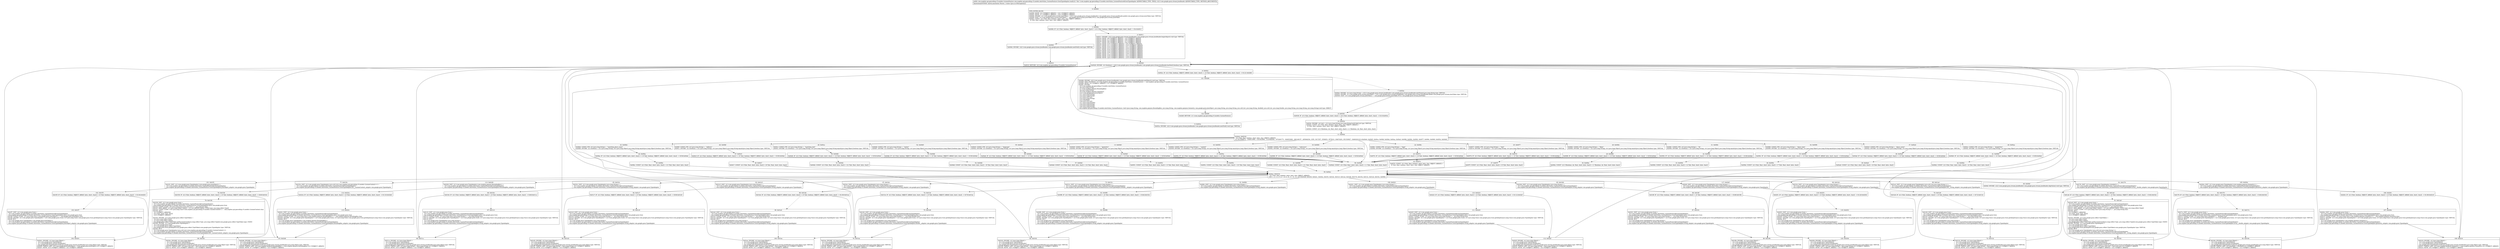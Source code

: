 digraph "CFG forcom.mapbox.api.geocoding.v5.models.AutoValue_CarmenFeature.GsonTypeAdapter.read(Lcom\/google\/gson\/stream\/JsonReader;)Lcom\/mapbox\/api\/geocoding\/v5\/models\/CarmenFeature;" {
Node_0 [shape=record,label="{0\:\ 0x0000|MTH_ENTER_BLOCK\l|0x0000: MOVE  (r0 I:?[OBJECT, ARRAY]) = (r21 I:?[OBJECT, ARRAY]) \l0x0002: MOVE  (r1 I:?[OBJECT, ARRAY]) = (r22 I:?[OBJECT, ARRAY]) \l0x0004: INVOKE  (r2 I:com.google.gson.stream.JsonToken) = (r22 I:com.google.gson.stream.JsonReader) com.google.gson.stream.JsonReader.peek():com.google.gson.stream.JsonToken type: VIRTUAL \l0x0008: SGET  (r3 I:com.google.gson.stream.JsonToken) =  com.google.gson.stream.JsonToken.NULL com.google.gson.stream.JsonToken \l0x000a: CONST  (r4 I:?[int, float, boolean, short, byte, char, OBJECT, ARRAY]) = \l  (0 ?[int, float, boolean, short, byte, char, OBJECT, ARRAY])\l \l}"];
Node_1 [shape=record,label="{1\:\ 0x000b|0x000b: IF  (r2 I:?[int, boolean, OBJECT, ARRAY, byte, short, char]) != (r3 I:?[int, boolean, OBJECT, ARRAY, byte, short, char])  \-\> B:4:0x0011 \l}"];
Node_2 [shape=record,label="{2\:\ 0x000d|0x000d: INVOKE  (r22 I:com.google.gson.stream.JsonReader) com.google.gson.stream.JsonReader.nextNull():void type: VIRTUAL \l}"];
Node_3 [shape=record,label="{3\:\ 0x0010|0x0010: RETURN  (r4 I:com.mapbox.api.geocoding.v5.models.CarmenFeature) \l}"];
Node_4 [shape=record,label="{4\:\ 0x0011|0x0011: INVOKE  (r22 I:com.google.gson.stream.JsonReader) com.google.gson.stream.JsonReader.beginObject():void type: VIRTUAL \l0x0014: MOVE  (r6 I:?[OBJECT, ARRAY]) = (r4 I:?[OBJECT, ARRAY]) \l0x0015: MOVE  (r7 I:?[OBJECT, ARRAY]) = (r6 I:?[OBJECT, ARRAY]) \l0x0016: MOVE  (r8 I:?[OBJECT, ARRAY]) = (r7 I:?[OBJECT, ARRAY]) \l0x0017: MOVE  (r9 I:?[OBJECT, ARRAY]) = (r8 I:?[OBJECT, ARRAY]) \l0x0018: MOVE  (r10 I:?[OBJECT, ARRAY]) = (r9 I:?[OBJECT, ARRAY]) \l0x0019: MOVE  (r11 I:?[OBJECT, ARRAY]) = (r10 I:?[OBJECT, ARRAY]) \l0x001a: MOVE  (r12 I:?[OBJECT, ARRAY]) = (r11 I:?[OBJECT, ARRAY]) \l0x001b: MOVE  (r13 I:?[OBJECT, ARRAY]) = (r12 I:?[OBJECT, ARRAY]) \l0x001c: MOVE  (r14 I:?[OBJECT, ARRAY]) = (r13 I:?[OBJECT, ARRAY]) \l0x001d: MOVE  (r15 I:?[OBJECT, ARRAY]) = (r14 I:?[OBJECT, ARRAY]) \l0x001e: MOVE  (r16 I:?[OBJECT, ARRAY]) = (r15 I:?[OBJECT, ARRAY]) \l0x0020: MOVE  (r17 I:?[OBJECT, ARRAY]) = (r16 I:?[OBJECT, ARRAY]) \l0x0022: MOVE  (r18 I:?[OBJECT, ARRAY]) = (r17 I:?[OBJECT, ARRAY]) \l0x0024: MOVE  (r19 I:?[OBJECT, ARRAY]) = (r18 I:?[OBJECT, ARRAY]) \l0x0026: MOVE  (r20 I:?[OBJECT, ARRAY]) = (r19 I:?[OBJECT, ARRAY]) \l}"];
Node_5 [shape=record,label="{5\:\ 0x0028|0x0028: INVOKE  (r2 I:boolean) = (r22 I:com.google.gson.stream.JsonReader) com.google.gson.stream.JsonReader.hasNext():boolean type: VIRTUAL \l}"];
Node_6 [shape=record,label="{6\:\ 0x002c|0x002c: IF  (r2 I:?[int, boolean, OBJECT, ARRAY, byte, short, char]) == (0 ?[int, boolean, OBJECT, ARRAY, byte, short, char])  \-\> B:121:0x0266 \l}"];
Node_7 [shape=record,label="{7\:\ 0x002e|0x002e: INVOKE  (r2 I:java.lang.String) = (r22 I:com.google.gson.stream.JsonReader) com.google.gson.stream.JsonReader.nextName():java.lang.String type: VIRTUAL \l0x0032: INVOKE  (r3 I:com.google.gson.stream.JsonToken) = (r22 I:com.google.gson.stream.JsonReader) com.google.gson.stream.JsonReader.peek():com.google.gson.stream.JsonToken type: VIRTUAL \l0x0036: SGET  (r4 I:com.google.gson.stream.JsonToken) =  com.google.gson.stream.JsonToken.NULL com.google.gson.stream.JsonToken \l}"];
Node_8 [shape=record,label="{8\:\ 0x0038|0x0038: IF  (r3 I:?[int, boolean, OBJECT, ARRAY, byte, short, char]) != (r4 I:?[int, boolean, OBJECT, ARRAY, byte, short, char])  \-\> B:10:0x003e \l}"];
Node_9 [shape=record,label="{9\:\ 0x003a|0x003a: INVOKE  (r22 I:com.google.gson.stream.JsonReader) com.google.gson.stream.JsonReader.nextNull():void type: VIRTUAL \l}"];
Node_10 [shape=record,label="{10\:\ 0x003e|0x003e: INVOKE  (r4 I:int) = (r2 I:java.lang.String) java.lang.String.hashCode():int type: VIRTUAL \l0x0042: CONST  (r5 I:?[int, float, boolean, short, byte, char, OBJECT, ARRAY]) = \l  (0 ?[int, float, boolean, short, byte, char, OBJECT, ARRAY])\l \l0x0043: CONST  (r3 I:?[boolean, int, float, short, byte, char]) = (1 ?[boolean, int, float, short, byte, char]) \l}"];
Node_11 [shape=record,label="{11\:\ 0x0044|0x0044: SWITCH  \l  (r4 I:?[int, float, boolean, short, byte, char, OBJECT, ARRAY])\l k:[\-1613589672, \-1364013995, \-1351923665, \-1147692044, \-1072291771, \-926053069, \-266148157, \-265946254, 3355, 3017257, 3556653, 3575610, 108474201, 951530927, 1846020210] t:[0x00e0, 0x00d5, 0x00ca, 0x00bf, 0x00b4, 0x00aa, 0x00a0, 0x0096, 0x008c, 0x0082, 0x0077, 0x006c, 0x0060, 0x0054, 0x0049] \l}"];
Node_13 [shape=record,label="{13\:\ 0x0049|0x0049: CONST_STR  (r4 I:java.lang.String) =  \"geometry\" \l0x004b: INVOKE  (r2 I:boolean) = (r2 I:java.lang.String), (r4 I:java.lang.Object) java.lang.String.equals(java.lang.Object):boolean type: VIRTUAL \l}"];
Node_14 [shape=record,label="{14\:\ 0x004f|0x004f: IF  (r2 I:?[int, boolean, OBJECT, ARRAY, byte, short, char]) == (0 ?[int, boolean, OBJECT, ARRAY, byte, short, char])  \-\> B:58:0x00eb \l}"];
Node_15 [shape=record,label="{15\:\ 0x0051|0x0051: CONST  (r2 I:?[int, float, short, byte, char]) = (3 ?[int, float, short, byte, char]) \l}"];
Node_16 [shape=record,label="{16\:\ 0x0054|0x0054: CONST_STR  (r4 I:java.lang.String) =  \"context\" \l0x0056: INVOKE  (r2 I:boolean) = (r2 I:java.lang.String), (r4 I:java.lang.Object) java.lang.String.equals(java.lang.Object):boolean type: VIRTUAL \l}"];
Node_17 [shape=record,label="{17\:\ 0x005a|0x005a: IF  (r2 I:?[int, boolean, OBJECT, ARRAY, byte, short, char]) == (0 ?[int, boolean, OBJECT, ARRAY, byte, short, char])  \-\> B:58:0x00eb \l}"];
Node_18 [shape=record,label="{18\:\ 0x005c|0x005c: CONST  (r2 I:?[int, float, short, byte, char]) = (10 ?[int, float, short, byte, char]) \l}"];
Node_19 [shape=record,label="{19\:\ 0x0060|0x0060: CONST_STR  (r4 I:java.lang.String) =  \"relevance\" \l0x0062: INVOKE  (r2 I:boolean) = (r2 I:java.lang.String), (r4 I:java.lang.Object) java.lang.String.equals(java.lang.Object):boolean type: VIRTUAL \l}"];
Node_20 [shape=record,label="{20\:\ 0x0066|0x0066: IF  (r2 I:?[int, boolean, OBJECT, ARRAY, byte, short, char]) == (0 ?[int, boolean, OBJECT, ARRAY, byte, short, char])  \-\> B:58:0x00eb \l}"];
Node_21 [shape=record,label="{21\:\ 0x0068|0x0068: CONST  (r2 I:?[int, float, short, byte, char]) = (11 ?[int, float, short, byte, char]) \l}"];
Node_22 [shape=record,label="{22\:\ 0x006c|0x006c: CONST_STR  (r4 I:java.lang.String) =  \"type\" \l0x006e: INVOKE  (r2 I:boolean) = (r2 I:java.lang.String), (r4 I:java.lang.Object) java.lang.String.equals(java.lang.Object):boolean type: VIRTUAL \l}"];
Node_23 [shape=record,label="{23\:\ 0x0072|0x0072: IF  (r2 I:?[int, boolean, OBJECT, ARRAY, byte, short, char]) == (0 ?[int, boolean, OBJECT, ARRAY, byte, short, char])  \-\> B:58:0x00eb \l}"];
Node_24 [shape=record,label="{24\:\ 0x0074|0x0074: CONST  (r2 I:?[int, float, boolean, short, byte, char, OBJECT, ARRAY]) = \l  (0 ?[int, float, boolean, short, byte, char, OBJECT, ARRAY])\l \l}"];
Node_25 [shape=record,label="{25\:\ 0x0077|0x0077: CONST_STR  (r4 I:java.lang.String) =  \"text\" \l0x0079: INVOKE  (r2 I:boolean) = (r2 I:java.lang.String), (r4 I:java.lang.Object) java.lang.String.equals(java.lang.Object):boolean type: VIRTUAL \l}"];
Node_26 [shape=record,label="{26\:\ 0x007d|0x007d: IF  (r2 I:?[int, boolean, OBJECT, ARRAY, byte, short, char]) == (0 ?[int, boolean, OBJECT, ARRAY, byte, short, char])  \-\> B:58:0x00eb \l}"];
Node_27 [shape=record,label="{27\:\ 0x007f|0x007f: CONST  (r2 I:?[int, float, short, byte, char]) = (5 ?[int, float, short, byte, char]) \l}"];
Node_28 [shape=record,label="{28\:\ 0x0082|0x0082: CONST_STR  (r4 I:java.lang.String) =  \"bbox\" \l0x0084: INVOKE  (r2 I:boolean) = (r2 I:java.lang.String), (r4 I:java.lang.Object) java.lang.String.equals(java.lang.Object):boolean type: VIRTUAL \l}"];
Node_29 [shape=record,label="{29\:\ 0x0088|0x0088: IF  (r2 I:?[int, boolean, OBJECT, ARRAY, byte, short, char]) == (0 ?[int, boolean, OBJECT, ARRAY, byte, short, char])  \-\> B:58:0x00eb \l}"];
Node_30 [shape=record,label="{30\:\ 0x008a|0x008a: CONST  (r2 I:?[boolean, int, float, short, byte, char]) = (1 ?[boolean, int, float, short, byte, char]) \l}"];
Node_31 [shape=record,label="{31\:\ 0x008c|0x008c: CONST_STR  (r4 I:java.lang.String) =  \"id\" \l0x008e: INVOKE  (r2 I:boolean) = (r2 I:java.lang.String), (r4 I:java.lang.Object) java.lang.String.equals(java.lang.Object):boolean type: VIRTUAL \l}"];
Node_32 [shape=record,label="{32\:\ 0x0092|0x0092: IF  (r2 I:?[int, boolean, OBJECT, ARRAY, byte, short, char]) == (0 ?[int, boolean, OBJECT, ARRAY, byte, short, char])  \-\> B:58:0x00eb \l}"];
Node_33 [shape=record,label="{33\:\ 0x0094|0x0094: CONST  (r2 I:?[int, float, short, byte, char]) = (2 ?[int, float, short, byte, char]) \l}"];
Node_34 [shape=record,label="{34\:\ 0x0096|0x0096: CONST_STR  (r4 I:java.lang.String) =  \"place_type\" \l0x0098: INVOKE  (r2 I:boolean) = (r2 I:java.lang.String), (r4 I:java.lang.Object) java.lang.String.equals(java.lang.Object):boolean type: VIRTUAL \l}"];
Node_35 [shape=record,label="{35\:\ 0x009c|0x009c: IF  (r2 I:?[int, boolean, OBJECT, ARRAY, byte, short, char]) == (0 ?[int, boolean, OBJECT, ARRAY, byte, short, char])  \-\> B:58:0x00eb \l}"];
Node_36 [shape=record,label="{36\:\ 0x009e|0x009e: CONST  (r2 I:?[int, float, short, byte, char]) = (7 ?[int, float, short, byte, char]) \l}"];
Node_37 [shape=record,label="{37\:\ 0x00a0|0x00a0: CONST_STR  (r4 I:java.lang.String) =  \"place_name\" \l0x00a2: INVOKE  (r2 I:boolean) = (r2 I:java.lang.String), (r4 I:java.lang.Object) java.lang.String.equals(java.lang.Object):boolean type: VIRTUAL \l}"];
Node_38 [shape=record,label="{38\:\ 0x00a6|0x00a6: IF  (r2 I:?[int, boolean, OBJECT, ARRAY, byte, short, char]) == (0 ?[int, boolean, OBJECT, ARRAY, byte, short, char])  \-\> B:58:0x00eb \l}"];
Node_39 [shape=record,label="{39\:\ 0x00a8|0x00a8: CONST  (r2 I:?[int, float, short, byte, char]) = (6 ?[int, float, short, byte, char]) \l}"];
Node_40 [shape=record,label="{40\:\ 0x00aa|0x00aa: CONST_STR  (r4 I:java.lang.String) =  \"properties\" \l0x00ac: INVOKE  (r2 I:boolean) = (r2 I:java.lang.String), (r4 I:java.lang.Object) java.lang.String.equals(java.lang.Object):boolean type: VIRTUAL \l}"];
Node_41 [shape=record,label="{41\:\ 0x00b0|0x00b0: IF  (r2 I:?[int, boolean, OBJECT, ARRAY, byte, short, char]) == (0 ?[int, boolean, OBJECT, ARRAY, byte, short, char])  \-\> B:58:0x00eb \l}"];
Node_42 [shape=record,label="{42\:\ 0x00b2|0x00b2: CONST  (r2 I:?[int, float, short, byte, char]) = (4 ?[int, float, short, byte, char]) \l}"];
Node_43 [shape=record,label="{43\:\ 0x00b4|0x00b4: CONST_STR  (r4 I:java.lang.String) =  \"matching_place_name\" \l0x00b6: INVOKE  (r2 I:boolean) = (r2 I:java.lang.String), (r4 I:java.lang.Object) java.lang.String.equals(java.lang.Object):boolean type: VIRTUAL \l}"];
Node_44 [shape=record,label="{44\:\ 0x00ba|0x00ba: IF  (r2 I:?[int, boolean, OBJECT, ARRAY, byte, short, char]) == (0 ?[int, boolean, OBJECT, ARRAY, byte, short, char])  \-\> B:58:0x00eb \l}"];
Node_45 [shape=record,label="{45\:\ 0x00bc|0x00bc: CONST  (r2 I:?[int, float, short, byte, char]) = (13 ?[int, float, short, byte, char]) \l}"];
Node_46 [shape=record,label="{46\:\ 0x00bf|0x00bf: CONST_STR  (r4 I:java.lang.String) =  \"address\" \l0x00c1: INVOKE  (r2 I:boolean) = (r2 I:java.lang.String), (r4 I:java.lang.Object) java.lang.String.equals(java.lang.Object):boolean type: VIRTUAL \l}"];
Node_47 [shape=record,label="{47\:\ 0x00c5|0x00c5: IF  (r2 I:?[int, boolean, OBJECT, ARRAY, byte, short, char]) == (0 ?[int, boolean, OBJECT, ARRAY, byte, short, char])  \-\> B:58:0x00eb \l}"];
Node_48 [shape=record,label="{48\:\ 0x00c7|0x00c7: CONST  (r2 I:?[int, float, short, byte, char]) = (8 ?[int, float, short, byte, char]) \l}"];
Node_49 [shape=record,label="{49\:\ 0x00ca|0x00ca: CONST_STR  (r4 I:java.lang.String) =  \"matching_text\" \l0x00cc: INVOKE  (r2 I:boolean) = (r2 I:java.lang.String), (r4 I:java.lang.Object) java.lang.String.equals(java.lang.Object):boolean type: VIRTUAL \l}"];
Node_50 [shape=record,label="{50\:\ 0x00d0|0x00d0: IF  (r2 I:?[int, boolean, OBJECT, ARRAY, byte, short, char]) == (0 ?[int, boolean, OBJECT, ARRAY, byte, short, char])  \-\> B:58:0x00eb \l}"];
Node_51 [shape=record,label="{51\:\ 0x00d2|0x00d2: CONST  (r2 I:?[int, float, short, byte, char]) = (12 ?[int, float, short, byte, char]) \l}"];
Node_52 [shape=record,label="{52\:\ 0x00d5|0x00d5: CONST_STR  (r4 I:java.lang.String) =  \"center\" \l0x00d7: INVOKE  (r2 I:boolean) = (r2 I:java.lang.String), (r4 I:java.lang.Object) java.lang.String.equals(java.lang.Object):boolean type: VIRTUAL \l}"];
Node_53 [shape=record,label="{53\:\ 0x00db|0x00db: IF  (r2 I:?[int, boolean, OBJECT, ARRAY, byte, short, char]) == (0 ?[int, boolean, OBJECT, ARRAY, byte, short, char])  \-\> B:58:0x00eb \l}"];
Node_54 [shape=record,label="{54\:\ 0x00dd|0x00dd: CONST  (r2 I:?[int, float, short, byte, char]) = (9 ?[int, float, short, byte, char]) \l}"];
Node_55 [shape=record,label="{55\:\ 0x00e0|0x00e0: CONST_STR  (r4 I:java.lang.String) =  \"language\" \l0x00e2: INVOKE  (r2 I:boolean) = (r2 I:java.lang.String), (r4 I:java.lang.Object) java.lang.String.equals(java.lang.Object):boolean type: VIRTUAL \l}"];
Node_56 [shape=record,label="{56\:\ 0x00e6|0x00e6: IF  (r2 I:?[int, boolean, OBJECT, ARRAY, byte, short, char]) == (0 ?[int, boolean, OBJECT, ARRAY, byte, short, char])  \-\> B:58:0x00eb \l}"];
Node_57 [shape=record,label="{57\:\ 0x00e8|0x00e8: CONST  (r2 I:?[int, float, short, byte, char]) = (14 ?[int, float, short, byte, char]) \l}"];
Node_58 [shape=record,label="{58\:\ 0x00eb|0x00eb: CONST  (r2 I:?[int, float, short, byte, char]) = (\-1 ?[int, float, short, byte, char]) \l}"];
Node_59 [shape=record,label="{59\:\ 0x00ec|0x00ec: SWITCH  \l  (r2 I:?[int, float, boolean, short, byte, char, OBJECT, ARRAY])\l k:[0, 1, 2, 3, 4, 5, 6, 7, 8, 9, 10, 11, 12, 13, 14] t:[0x024f, 0x0238, 0x0221, 0x020a, 0x01f3, 0x01dc, 0x01c5, 0x01a4, 0x018d, 0x0176, 0x0154, 0x013c, 0x0124, 0x010c, 0x00f4] \l}"];
Node_60 [shape=record,label="{60\:\ 0x00ef|0x00ef: INVOKE  (r22 I:com.google.gson.stream.JsonReader) com.google.gson.stream.JsonReader.skipValue():void type: VIRTUAL \l}"];
Node_61 [shape=record,label="{61\:\ 0x00f4|0x00f4: IGET  (r2 I:com.google.gson.TypeAdapter\<java.lang.String\>) = \l  (r0 I:com.mapbox.api.geocoding.v5.models.AutoValue_CarmenFeature$GsonTypeAdapter)\l com.mapbox.api.geocoding.v5.models.AutoValue_CarmenFeature.GsonTypeAdapter.string_adapter com.google.gson.TypeAdapter \l}"];
Node_62 [shape=record,label="{62\:\ 0x00f6|0x00f6: IF  (r2 I:?[int, boolean, OBJECT, ARRAY, byte, short, char]) != (0 ?[int, boolean, OBJECT, ARRAY, byte, short, char])  \-\> B:64:0x0102 \l}"];
Node_63 [shape=record,label="{63\:\ 0x00f8|0x00f8: IGET  (r2 I:com.google.gson.Gson) = \l  (r0 I:com.mapbox.api.geocoding.v5.models.AutoValue_CarmenFeature$GsonTypeAdapter)\l com.mapbox.api.geocoding.v5.models.AutoValue_CarmenFeature.GsonTypeAdapter.gson com.google.gson.Gson \l0x00fa: CONST_CLASS  (r3 I:java.lang.Class\<java.lang.String\>) =  java.lang.String.class \l0x00fc: INVOKE  (r2 I:com.google.gson.TypeAdapter) = (r2 I:com.google.gson.Gson), (r3 I:java.lang.Class) com.google.gson.Gson.getAdapter(java.lang.Class):com.google.gson.TypeAdapter type: VIRTUAL \l0x0100: IPUT  \l  (r2 I:com.google.gson.TypeAdapter\<java.lang.String\>)\l  (r0 I:com.mapbox.api.geocoding.v5.models.AutoValue_CarmenFeature$GsonTypeAdapter)\l com.mapbox.api.geocoding.v5.models.AutoValue_CarmenFeature.GsonTypeAdapter.string_adapter com.google.gson.TypeAdapter \l}"];
Node_64 [shape=record,label="{64\:\ 0x0102|0x0102: INVOKE  (r2 I:java.lang.Object) = \l  (r2 I:com.google.gson.TypeAdapter)\l  (r1 I:com.google.gson.stream.JsonReader)\l com.google.gson.TypeAdapter.read(com.google.gson.stream.JsonReader):java.lang.Object type: VIRTUAL \l0x0106: CHECK_CAST  (r2 I:java.lang.String) = (java.lang.String) (r2 I:?[OBJECT, ARRAY]) \l0x0108: MOVE  (r20 I:?[OBJECT, ARRAY]) = (r2 I:?[OBJECT, ARRAY]) \l}"];
Node_65 [shape=record,label="{65\:\ 0x010c|0x010c: IGET  (r2 I:com.google.gson.TypeAdapter\<java.lang.String\>) = \l  (r0 I:com.mapbox.api.geocoding.v5.models.AutoValue_CarmenFeature$GsonTypeAdapter)\l com.mapbox.api.geocoding.v5.models.AutoValue_CarmenFeature.GsonTypeAdapter.string_adapter com.google.gson.TypeAdapter \l}"];
Node_66 [shape=record,label="{66\:\ 0x010e|0x010e: IF  (r2 I:?[int, boolean, OBJECT, ARRAY, byte, short, char]) != (0 ?[int, boolean, OBJECT, ARRAY, byte, short, char])  \-\> B:68:0x011a \l}"];
Node_67 [shape=record,label="{67\:\ 0x0110|0x0110: IGET  (r2 I:com.google.gson.Gson) = \l  (r0 I:com.mapbox.api.geocoding.v5.models.AutoValue_CarmenFeature$GsonTypeAdapter)\l com.mapbox.api.geocoding.v5.models.AutoValue_CarmenFeature.GsonTypeAdapter.gson com.google.gson.Gson \l0x0112: CONST_CLASS  (r3 I:java.lang.Class\<java.lang.String\>) =  java.lang.String.class \l0x0114: INVOKE  (r2 I:com.google.gson.TypeAdapter) = (r2 I:com.google.gson.Gson), (r3 I:java.lang.Class) com.google.gson.Gson.getAdapter(java.lang.Class):com.google.gson.TypeAdapter type: VIRTUAL \l0x0118: IPUT  \l  (r2 I:com.google.gson.TypeAdapter\<java.lang.String\>)\l  (r0 I:com.mapbox.api.geocoding.v5.models.AutoValue_CarmenFeature$GsonTypeAdapter)\l com.mapbox.api.geocoding.v5.models.AutoValue_CarmenFeature.GsonTypeAdapter.string_adapter com.google.gson.TypeAdapter \l}"];
Node_68 [shape=record,label="{68\:\ 0x011a|0x011a: INVOKE  (r2 I:java.lang.Object) = \l  (r2 I:com.google.gson.TypeAdapter)\l  (r1 I:com.google.gson.stream.JsonReader)\l com.google.gson.TypeAdapter.read(com.google.gson.stream.JsonReader):java.lang.Object type: VIRTUAL \l0x011e: CHECK_CAST  (r2 I:java.lang.String) = (java.lang.String) (r2 I:?[OBJECT, ARRAY]) \l0x0120: MOVE  (r19 I:?[OBJECT, ARRAY]) = (r2 I:?[OBJECT, ARRAY]) \l}"];
Node_69 [shape=record,label="{69\:\ 0x0124|0x0124: IGET  (r2 I:com.google.gson.TypeAdapter\<java.lang.String\>) = \l  (r0 I:com.mapbox.api.geocoding.v5.models.AutoValue_CarmenFeature$GsonTypeAdapter)\l com.mapbox.api.geocoding.v5.models.AutoValue_CarmenFeature.GsonTypeAdapter.string_adapter com.google.gson.TypeAdapter \l}"];
Node_70 [shape=record,label="{70\:\ 0x0126|0x0126: IF  (r2 I:?[int, boolean, OBJECT, ARRAY, byte, short, char]) != (0 ?[int, boolean, OBJECT, ARRAY, byte, short, char])  \-\> B:72:0x0132 \l}"];
Node_71 [shape=record,label="{71\:\ 0x0128|0x0128: IGET  (r2 I:com.google.gson.Gson) = \l  (r0 I:com.mapbox.api.geocoding.v5.models.AutoValue_CarmenFeature$GsonTypeAdapter)\l com.mapbox.api.geocoding.v5.models.AutoValue_CarmenFeature.GsonTypeAdapter.gson com.google.gson.Gson \l0x012a: CONST_CLASS  (r3 I:java.lang.Class\<java.lang.String\>) =  java.lang.String.class \l0x012c: INVOKE  (r2 I:com.google.gson.TypeAdapter) = (r2 I:com.google.gson.Gson), (r3 I:java.lang.Class) com.google.gson.Gson.getAdapter(java.lang.Class):com.google.gson.TypeAdapter type: VIRTUAL \l0x0130: IPUT  \l  (r2 I:com.google.gson.TypeAdapter\<java.lang.String\>)\l  (r0 I:com.mapbox.api.geocoding.v5.models.AutoValue_CarmenFeature$GsonTypeAdapter)\l com.mapbox.api.geocoding.v5.models.AutoValue_CarmenFeature.GsonTypeAdapter.string_adapter com.google.gson.TypeAdapter \l}"];
Node_72 [shape=record,label="{72\:\ 0x0132|0x0132: INVOKE  (r2 I:java.lang.Object) = \l  (r2 I:com.google.gson.TypeAdapter)\l  (r1 I:com.google.gson.stream.JsonReader)\l com.google.gson.TypeAdapter.read(com.google.gson.stream.JsonReader):java.lang.Object type: VIRTUAL \l0x0136: CHECK_CAST  (r2 I:java.lang.String) = (java.lang.String) (r2 I:?[OBJECT, ARRAY]) \l0x0138: MOVE  (r18 I:?[OBJECT, ARRAY]) = (r2 I:?[OBJECT, ARRAY]) \l}"];
Node_73 [shape=record,label="{73\:\ 0x013c|0x013c: IGET  (r2 I:com.google.gson.TypeAdapter\<java.lang.Double\>) = \l  (r0 I:com.mapbox.api.geocoding.v5.models.AutoValue_CarmenFeature$GsonTypeAdapter)\l com.mapbox.api.geocoding.v5.models.AutoValue_CarmenFeature.GsonTypeAdapter.double__adapter com.google.gson.TypeAdapter \l}"];
Node_74 [shape=record,label="{74\:\ 0x013e|0x013e: IF  (r2 I:?[int, boolean, OBJECT, ARRAY, byte, short, char]) != (0 ?[int, boolean, OBJECT, ARRAY, byte, short, char])  \-\> B:76:0x014a \l}"];
Node_75 [shape=record,label="{75\:\ 0x0140|0x0140: IGET  (r2 I:com.google.gson.Gson) = \l  (r0 I:com.mapbox.api.geocoding.v5.models.AutoValue_CarmenFeature$GsonTypeAdapter)\l com.mapbox.api.geocoding.v5.models.AutoValue_CarmenFeature.GsonTypeAdapter.gson com.google.gson.Gson \l0x0142: CONST_CLASS  (r3 I:java.lang.Class\<java.lang.Double\>) =  java.lang.Double.class \l0x0144: INVOKE  (r2 I:com.google.gson.TypeAdapter) = (r2 I:com.google.gson.Gson), (r3 I:java.lang.Class) com.google.gson.Gson.getAdapter(java.lang.Class):com.google.gson.TypeAdapter type: VIRTUAL \l0x0148: IPUT  \l  (r2 I:com.google.gson.TypeAdapter\<java.lang.Double\>)\l  (r0 I:com.mapbox.api.geocoding.v5.models.AutoValue_CarmenFeature$GsonTypeAdapter)\l com.mapbox.api.geocoding.v5.models.AutoValue_CarmenFeature.GsonTypeAdapter.double__adapter com.google.gson.TypeAdapter \l}"];
Node_76 [shape=record,label="{76\:\ 0x014a|0x014a: INVOKE  (r2 I:java.lang.Object) = \l  (r2 I:com.google.gson.TypeAdapter)\l  (r1 I:com.google.gson.stream.JsonReader)\l com.google.gson.TypeAdapter.read(com.google.gson.stream.JsonReader):java.lang.Object type: VIRTUAL \l0x014e: CHECK_CAST  (r2 I:java.lang.Double) = (java.lang.Double) (r2 I:?[OBJECT, ARRAY]) \l0x0150: MOVE  (r17 I:?[OBJECT, ARRAY]) = (r2 I:?[OBJECT, ARRAY]) \l}"];
Node_77 [shape=record,label="{77\:\ 0x0154|0x0154: IGET  (r2 I:com.google.gson.TypeAdapter\<java.util.List\<com.mapbox.api.geocoding.v5.models.CarmenContext\>\>) = \l  (r0 I:com.mapbox.api.geocoding.v5.models.AutoValue_CarmenFeature$GsonTypeAdapter)\l com.mapbox.api.geocoding.v5.models.AutoValue_CarmenFeature.GsonTypeAdapter.list__carmenContext_adapter com.google.gson.TypeAdapter \l}"];
Node_78 [shape=record,label="{78\:\ 0x0156|0x0156: IF  (r2 I:?[int, boolean, OBJECT, ARRAY, byte, short, char]) != (0 ?[int, boolean, OBJECT, ARRAY, byte, short, char])  \-\> B:80:0x016c \l}"];
Node_79 [shape=record,label="{79\:\ 0x0158|0x0158: IGET  (r2 I:com.google.gson.Gson) = \l  (r0 I:com.mapbox.api.geocoding.v5.models.AutoValue_CarmenFeature$GsonTypeAdapter)\l com.mapbox.api.geocoding.v5.models.AutoValue_CarmenFeature.GsonTypeAdapter.gson com.google.gson.Gson \l0x015a: CONST_CLASS  (r4 I:java.lang.Class\<java.util.List\>) =  java.util.List.class \l0x015c: NEW_ARRAY  (r3 I:java.lang.reflect.Type[]) = (r3 I:int A[IMMUTABLE_TYPE]) type: java.lang.reflect.Type[] \l0x015e: CONST_CLASS  (r16 I:java.lang.Class\<com.mapbox.api.geocoding.v5.models.CarmenContext\>) =  com.mapbox.api.geocoding.v5.models.CarmenContext.class \l0x0160: APUT  \l  (r3 I:?[OBJECT, ARRAY][])\l  (r5 I:?[int, short, byte, char])\l  (r16 I:?[OBJECT, ARRAY])\l \l0x0162: INVOKE  (r3 I:com.google.gson.reflect.TypeToken) = \l  (r4 I:java.lang.reflect.Type)\l  (r3 I:java.lang.reflect.Type[])\l com.google.gson.reflect.TypeToken.getParameterized(java.lang.reflect.Type, java.lang.reflect.Type[]):com.google.gson.reflect.TypeToken type: STATIC \l0x0166: INVOKE  (r2 I:com.google.gson.TypeAdapter) = \l  (r2 I:com.google.gson.Gson)\l  (r3 I:com.google.gson.reflect.TypeToken)\l com.google.gson.Gson.getAdapter(com.google.gson.reflect.TypeToken):com.google.gson.TypeAdapter type: VIRTUAL \l0x016a: IPUT  \l  (r2 I:com.google.gson.TypeAdapter\<java.util.List\<com.mapbox.api.geocoding.v5.models.CarmenContext\>\>)\l  (r0 I:com.mapbox.api.geocoding.v5.models.AutoValue_CarmenFeature$GsonTypeAdapter)\l com.mapbox.api.geocoding.v5.models.AutoValue_CarmenFeature.GsonTypeAdapter.list__carmenContext_adapter com.google.gson.TypeAdapter \l}"];
Node_80 [shape=record,label="{80\:\ 0x016c|0x016c: INVOKE  (r2 I:java.lang.Object) = \l  (r2 I:com.google.gson.TypeAdapter)\l  (r1 I:com.google.gson.stream.JsonReader)\l com.google.gson.TypeAdapter.read(com.google.gson.stream.JsonReader):java.lang.Object type: VIRTUAL \l0x0170: CHECK_CAST  (r2 I:java.util.List) = (java.util.List) (r2 I:?[OBJECT, ARRAY]) \l0x0172: MOVE  (r16 I:?[OBJECT, ARRAY]) = (r2 I:?[OBJECT, ARRAY]) \l}"];
Node_81 [shape=record,label="{81\:\ 0x0176|0x0176: IGET  (r2 I:com.google.gson.TypeAdapter\<double[]\>) = \l  (r0 I:com.mapbox.api.geocoding.v5.models.AutoValue_CarmenFeature$GsonTypeAdapter)\l com.mapbox.api.geocoding.v5.models.AutoValue_CarmenFeature.GsonTypeAdapter.array__double_adapter com.google.gson.TypeAdapter \l}"];
Node_82 [shape=record,label="{82\:\ 0x0178|0x0178: IF  (r2 I:?[int, boolean, OBJECT, ARRAY, byte, short, char]) != (0 ?[int, boolean, OBJECT, ARRAY, byte, short, char])  \-\> B:84:0x0184 \l}"];
Node_83 [shape=record,label="{83\:\ 0x017a|0x017a: IGET  (r2 I:com.google.gson.Gson) = \l  (r0 I:com.mapbox.api.geocoding.v5.models.AutoValue_CarmenFeature$GsonTypeAdapter)\l com.mapbox.api.geocoding.v5.models.AutoValue_CarmenFeature.GsonTypeAdapter.gson com.google.gson.Gson \l0x017c: CONST_CLASS  (r3 I:java.lang.Class\<double[]\>) =  double[].class \l0x017e: INVOKE  (r2 I:com.google.gson.TypeAdapter) = (r2 I:com.google.gson.Gson), (r3 I:java.lang.Class) com.google.gson.Gson.getAdapter(java.lang.Class):com.google.gson.TypeAdapter type: VIRTUAL \l0x0182: IPUT  \l  (r2 I:com.google.gson.TypeAdapter\<double[]\>)\l  (r0 I:com.mapbox.api.geocoding.v5.models.AutoValue_CarmenFeature$GsonTypeAdapter)\l com.mapbox.api.geocoding.v5.models.AutoValue_CarmenFeature.GsonTypeAdapter.array__double_adapter com.google.gson.TypeAdapter \l}"];
Node_84 [shape=record,label="{84\:\ 0x0184|0x0184: INVOKE  (r2 I:java.lang.Object) = \l  (r2 I:com.google.gson.TypeAdapter)\l  (r1 I:com.google.gson.stream.JsonReader)\l com.google.gson.TypeAdapter.read(com.google.gson.stream.JsonReader):java.lang.Object type: VIRTUAL \l0x0188: CHECK_CAST  (r2 I:double[]) = (double[]) (r2 I:?[OBJECT, ARRAY]) \l0x018a: MOVE  (r15 I:?[OBJECT, ARRAY]) = (r2 I:?[OBJECT, ARRAY]) \l}"];
Node_85 [shape=record,label="{85\:\ 0x018d|0x018d: IGET  (r2 I:com.google.gson.TypeAdapter\<java.lang.String\>) = \l  (r0 I:com.mapbox.api.geocoding.v5.models.AutoValue_CarmenFeature$GsonTypeAdapter)\l com.mapbox.api.geocoding.v5.models.AutoValue_CarmenFeature.GsonTypeAdapter.string_adapter com.google.gson.TypeAdapter \l}"];
Node_86 [shape=record,label="{86\:\ 0x018f|0x018f: IF  (r2 I:?[int, boolean, OBJECT, ARRAY, byte, short, char]) != (0 ?[int, boolean, OBJECT, ARRAY, byte, short, char])  \-\> B:88:0x019b \l}"];
Node_87 [shape=record,label="{87\:\ 0x0191|0x0191: IGET  (r2 I:com.google.gson.Gson) = \l  (r0 I:com.mapbox.api.geocoding.v5.models.AutoValue_CarmenFeature$GsonTypeAdapter)\l com.mapbox.api.geocoding.v5.models.AutoValue_CarmenFeature.GsonTypeAdapter.gson com.google.gson.Gson \l0x0193: CONST_CLASS  (r3 I:java.lang.Class\<java.lang.String\>) =  java.lang.String.class \l0x0195: INVOKE  (r2 I:com.google.gson.TypeAdapter) = (r2 I:com.google.gson.Gson), (r3 I:java.lang.Class) com.google.gson.Gson.getAdapter(java.lang.Class):com.google.gson.TypeAdapter type: VIRTUAL \l0x0199: IPUT  \l  (r2 I:com.google.gson.TypeAdapter\<java.lang.String\>)\l  (r0 I:com.mapbox.api.geocoding.v5.models.AutoValue_CarmenFeature$GsonTypeAdapter)\l com.mapbox.api.geocoding.v5.models.AutoValue_CarmenFeature.GsonTypeAdapter.string_adapter com.google.gson.TypeAdapter \l}"];
Node_88 [shape=record,label="{88\:\ 0x019b|0x019b: INVOKE  (r2 I:java.lang.Object) = \l  (r2 I:com.google.gson.TypeAdapter)\l  (r1 I:com.google.gson.stream.JsonReader)\l com.google.gson.TypeAdapter.read(com.google.gson.stream.JsonReader):java.lang.Object type: VIRTUAL \l0x019f: CHECK_CAST  (r2 I:java.lang.String) = (java.lang.String) (r2 I:?[OBJECT, ARRAY]) \l0x01a1: MOVE  (r14 I:?[OBJECT, ARRAY]) = (r2 I:?[OBJECT, ARRAY]) \l}"];
Node_89 [shape=record,label="{89\:\ 0x01a4|0x01a4: IGET  (r2 I:com.google.gson.TypeAdapter\<java.util.List\<java.lang.String\>\>) = \l  (r0 I:com.mapbox.api.geocoding.v5.models.AutoValue_CarmenFeature$GsonTypeAdapter)\l com.mapbox.api.geocoding.v5.models.AutoValue_CarmenFeature.GsonTypeAdapter.list__string_adapter com.google.gson.TypeAdapter \l}"];
Node_90 [shape=record,label="{90\:\ 0x01a6|0x01a6: IF  (r2 I:?[int, boolean, OBJECT, ARRAY, byte, short, char]) != (0 ?[int, boolean, OBJECT, ARRAY, byte, short, char])  \-\> B:92:0x01bc \l}"];
Node_91 [shape=record,label="{91\:\ 0x01a8|0x01a8: IGET  (r2 I:com.google.gson.Gson) = \l  (r0 I:com.mapbox.api.geocoding.v5.models.AutoValue_CarmenFeature$GsonTypeAdapter)\l com.mapbox.api.geocoding.v5.models.AutoValue_CarmenFeature.GsonTypeAdapter.gson com.google.gson.Gson \l0x01aa: CONST_CLASS  (r4 I:java.lang.Class\<java.util.List\>) =  java.util.List.class \l0x01ac: NEW_ARRAY  (r3 I:java.lang.reflect.Type[]) = (r3 I:int A[IMMUTABLE_TYPE]) type: java.lang.reflect.Type[] \l0x01ae: CONST_CLASS  (r13 I:java.lang.Class\<java.lang.String\>) =  java.lang.String.class \l0x01b0: APUT  \l  (r3 I:?[OBJECT, ARRAY][])\l  (r5 I:?[int, short, byte, char])\l  (r13 I:?[OBJECT, ARRAY])\l \l0x01b2: INVOKE  (r3 I:com.google.gson.reflect.TypeToken) = \l  (r4 I:java.lang.reflect.Type)\l  (r3 I:java.lang.reflect.Type[])\l com.google.gson.reflect.TypeToken.getParameterized(java.lang.reflect.Type, java.lang.reflect.Type[]):com.google.gson.reflect.TypeToken type: STATIC \l0x01b6: INVOKE  (r2 I:com.google.gson.TypeAdapter) = \l  (r2 I:com.google.gson.Gson)\l  (r3 I:com.google.gson.reflect.TypeToken)\l com.google.gson.Gson.getAdapter(com.google.gson.reflect.TypeToken):com.google.gson.TypeAdapter type: VIRTUAL \l0x01ba: IPUT  \l  (r2 I:com.google.gson.TypeAdapter\<java.util.List\<java.lang.String\>\>)\l  (r0 I:com.mapbox.api.geocoding.v5.models.AutoValue_CarmenFeature$GsonTypeAdapter)\l com.mapbox.api.geocoding.v5.models.AutoValue_CarmenFeature.GsonTypeAdapter.list__string_adapter com.google.gson.TypeAdapter \l}"];
Node_92 [shape=record,label="{92\:\ 0x01bc|0x01bc: INVOKE  (r2 I:java.lang.Object) = \l  (r2 I:com.google.gson.TypeAdapter)\l  (r1 I:com.google.gson.stream.JsonReader)\l com.google.gson.TypeAdapter.read(com.google.gson.stream.JsonReader):java.lang.Object type: VIRTUAL \l0x01c0: CHECK_CAST  (r2 I:java.util.List) = (java.util.List) (r2 I:?[OBJECT, ARRAY]) \l0x01c2: MOVE  (r13 I:?[OBJECT, ARRAY]) = (r2 I:?[OBJECT, ARRAY]) \l}"];
Node_93 [shape=record,label="{93\:\ 0x01c5|0x01c5: IGET  (r2 I:com.google.gson.TypeAdapter\<java.lang.String\>) = \l  (r0 I:com.mapbox.api.geocoding.v5.models.AutoValue_CarmenFeature$GsonTypeAdapter)\l com.mapbox.api.geocoding.v5.models.AutoValue_CarmenFeature.GsonTypeAdapter.string_adapter com.google.gson.TypeAdapter \l}"];
Node_94 [shape=record,label="{94\:\ 0x01c7|0x01c7: IF  (r2 I:?[int, boolean, OBJECT, ARRAY, byte, short, char]) != (0 ?[int, boolean, OBJECT, ARRAY, byte, short, char])  \-\> B:96:0x01d3 \l}"];
Node_95 [shape=record,label="{95\:\ 0x01c9|0x01c9: IGET  (r2 I:com.google.gson.Gson) = \l  (r0 I:com.mapbox.api.geocoding.v5.models.AutoValue_CarmenFeature$GsonTypeAdapter)\l com.mapbox.api.geocoding.v5.models.AutoValue_CarmenFeature.GsonTypeAdapter.gson com.google.gson.Gson \l0x01cb: CONST_CLASS  (r3 I:java.lang.Class\<java.lang.String\>) =  java.lang.String.class \l0x01cd: INVOKE  (r2 I:com.google.gson.TypeAdapter) = (r2 I:com.google.gson.Gson), (r3 I:java.lang.Class) com.google.gson.Gson.getAdapter(java.lang.Class):com.google.gson.TypeAdapter type: VIRTUAL \l0x01d1: IPUT  \l  (r2 I:com.google.gson.TypeAdapter\<java.lang.String\>)\l  (r0 I:com.mapbox.api.geocoding.v5.models.AutoValue_CarmenFeature$GsonTypeAdapter)\l com.mapbox.api.geocoding.v5.models.AutoValue_CarmenFeature.GsonTypeAdapter.string_adapter com.google.gson.TypeAdapter \l}"];
Node_96 [shape=record,label="{96\:\ 0x01d3|0x01d3: INVOKE  (r2 I:java.lang.Object) = \l  (r2 I:com.google.gson.TypeAdapter)\l  (r1 I:com.google.gson.stream.JsonReader)\l com.google.gson.TypeAdapter.read(com.google.gson.stream.JsonReader):java.lang.Object type: VIRTUAL \l0x01d7: CHECK_CAST  (r2 I:java.lang.String) = (java.lang.String) (r2 I:?[OBJECT, ARRAY]) \l0x01d9: MOVE  (r12 I:?[OBJECT, ARRAY]) = (r2 I:?[OBJECT, ARRAY]) \l}"];
Node_97 [shape=record,label="{97\:\ 0x01dc|0x01dc: IGET  (r2 I:com.google.gson.TypeAdapter\<java.lang.String\>) = \l  (r0 I:com.mapbox.api.geocoding.v5.models.AutoValue_CarmenFeature$GsonTypeAdapter)\l com.mapbox.api.geocoding.v5.models.AutoValue_CarmenFeature.GsonTypeAdapter.string_adapter com.google.gson.TypeAdapter \l}"];
Node_98 [shape=record,label="{98\:\ 0x01de|0x01de: IF  (r2 I:?[int, boolean, OBJECT, ARRAY, byte, short, char]) != (0 ?[int, boolean, OBJECT, ARRAY, byte, short, char])  \-\> B:100:0x01ea \l}"];
Node_99 [shape=record,label="{99\:\ 0x01e0|0x01e0: IGET  (r2 I:com.google.gson.Gson) = \l  (r0 I:com.mapbox.api.geocoding.v5.models.AutoValue_CarmenFeature$GsonTypeAdapter)\l com.mapbox.api.geocoding.v5.models.AutoValue_CarmenFeature.GsonTypeAdapter.gson com.google.gson.Gson \l0x01e2: CONST_CLASS  (r3 I:java.lang.Class\<java.lang.String\>) =  java.lang.String.class \l0x01e4: INVOKE  (r2 I:com.google.gson.TypeAdapter) = (r2 I:com.google.gson.Gson), (r3 I:java.lang.Class) com.google.gson.Gson.getAdapter(java.lang.Class):com.google.gson.TypeAdapter type: VIRTUAL \l0x01e8: IPUT  \l  (r2 I:com.google.gson.TypeAdapter\<java.lang.String\>)\l  (r0 I:com.mapbox.api.geocoding.v5.models.AutoValue_CarmenFeature$GsonTypeAdapter)\l com.mapbox.api.geocoding.v5.models.AutoValue_CarmenFeature.GsonTypeAdapter.string_adapter com.google.gson.TypeAdapter \l}"];
Node_100 [shape=record,label="{100\:\ 0x01ea|0x01ea: INVOKE  (r2 I:java.lang.Object) = \l  (r2 I:com.google.gson.TypeAdapter)\l  (r1 I:com.google.gson.stream.JsonReader)\l com.google.gson.TypeAdapter.read(com.google.gson.stream.JsonReader):java.lang.Object type: VIRTUAL \l0x01ee: CHECK_CAST  (r2 I:java.lang.String) = (java.lang.String) (r2 I:?[OBJECT, ARRAY]) \l0x01f0: MOVE  (r11 I:?[OBJECT, ARRAY]) = (r2 I:?[OBJECT, ARRAY]) \l}"];
Node_101 [shape=record,label="{101\:\ 0x01f3|0x01f3: IGET  (r2 I:com.google.gson.TypeAdapter\<com.google.gson.JsonObject\>) = \l  (r0 I:com.mapbox.api.geocoding.v5.models.AutoValue_CarmenFeature$GsonTypeAdapter)\l com.mapbox.api.geocoding.v5.models.AutoValue_CarmenFeature.GsonTypeAdapter.jsonObject_adapter com.google.gson.TypeAdapter \l}"];
Node_102 [shape=record,label="{102\:\ 0x01f5|0x01f5: IF  (r2 I:?[int, boolean, OBJECT, ARRAY, byte, short, char]) != (0 ?[int, boolean, OBJECT, ARRAY, byte, short, char])  \-\> B:104:0x0201 \l}"];
Node_103 [shape=record,label="{103\:\ 0x01f7|0x01f7: IGET  (r2 I:com.google.gson.Gson) = \l  (r0 I:com.mapbox.api.geocoding.v5.models.AutoValue_CarmenFeature$GsonTypeAdapter)\l com.mapbox.api.geocoding.v5.models.AutoValue_CarmenFeature.GsonTypeAdapter.gson com.google.gson.Gson \l0x01f9: CONST_CLASS  (r3 I:java.lang.Class\<com.google.gson.JsonObject\>) =  com.google.gson.JsonObject.class \l0x01fb: INVOKE  (r2 I:com.google.gson.TypeAdapter) = (r2 I:com.google.gson.Gson), (r3 I:java.lang.Class) com.google.gson.Gson.getAdapter(java.lang.Class):com.google.gson.TypeAdapter type: VIRTUAL \l0x01ff: IPUT  \l  (r2 I:com.google.gson.TypeAdapter\<com.google.gson.JsonObject\>)\l  (r0 I:com.mapbox.api.geocoding.v5.models.AutoValue_CarmenFeature$GsonTypeAdapter)\l com.mapbox.api.geocoding.v5.models.AutoValue_CarmenFeature.GsonTypeAdapter.jsonObject_adapter com.google.gson.TypeAdapter \l}"];
Node_104 [shape=record,label="{104\:\ 0x0201|0x0201: INVOKE  (r2 I:java.lang.Object) = \l  (r2 I:com.google.gson.TypeAdapter)\l  (r1 I:com.google.gson.stream.JsonReader)\l com.google.gson.TypeAdapter.read(com.google.gson.stream.JsonReader):java.lang.Object type: VIRTUAL \l0x0205: CHECK_CAST  (r2 I:com.google.gson.JsonObject) = (com.google.gson.JsonObject) (r2 I:?[OBJECT, ARRAY]) \l0x0207: MOVE  (r10 I:?[OBJECT, ARRAY]) = (r2 I:?[OBJECT, ARRAY]) \l}"];
Node_105 [shape=record,label="{105\:\ 0x020a|0x020a: IGET  (r2 I:com.google.gson.TypeAdapter\<com.mapbox.geojson.Geometry\>) = \l  (r0 I:com.mapbox.api.geocoding.v5.models.AutoValue_CarmenFeature$GsonTypeAdapter)\l com.mapbox.api.geocoding.v5.models.AutoValue_CarmenFeature.GsonTypeAdapter.geometry_adapter com.google.gson.TypeAdapter \l}"];
Node_106 [shape=record,label="{106\:\ 0x020c|0x020c: IF  (r2 I:?[int, boolean, OBJECT, ARRAY, byte, short, char]) != (0 ?[int, boolean, OBJECT, ARRAY, byte, short, char])  \-\> B:108:0x0218 \l}"];
Node_107 [shape=record,label="{107\:\ 0x020e|0x020e: IGET  (r2 I:com.google.gson.Gson) = \l  (r0 I:com.mapbox.api.geocoding.v5.models.AutoValue_CarmenFeature$GsonTypeAdapter)\l com.mapbox.api.geocoding.v5.models.AutoValue_CarmenFeature.GsonTypeAdapter.gson com.google.gson.Gson \l0x0210: CONST_CLASS  (r3 I:java.lang.Class\<com.mapbox.geojson.Geometry\>) =  com.mapbox.geojson.Geometry.class \l0x0212: INVOKE  (r2 I:com.google.gson.TypeAdapter) = (r2 I:com.google.gson.Gson), (r3 I:java.lang.Class) com.google.gson.Gson.getAdapter(java.lang.Class):com.google.gson.TypeAdapter type: VIRTUAL \l0x0216: IPUT  \l  (r2 I:com.google.gson.TypeAdapter\<com.mapbox.geojson.Geometry\>)\l  (r0 I:com.mapbox.api.geocoding.v5.models.AutoValue_CarmenFeature$GsonTypeAdapter)\l com.mapbox.api.geocoding.v5.models.AutoValue_CarmenFeature.GsonTypeAdapter.geometry_adapter com.google.gson.TypeAdapter \l}"];
Node_108 [shape=record,label="{108\:\ 0x0218|0x0218: INVOKE  (r2 I:java.lang.Object) = \l  (r2 I:com.google.gson.TypeAdapter)\l  (r1 I:com.google.gson.stream.JsonReader)\l com.google.gson.TypeAdapter.read(com.google.gson.stream.JsonReader):java.lang.Object type: VIRTUAL \l0x021c: CHECK_CAST  (r2 I:com.mapbox.geojson.Geometry) = (com.mapbox.geojson.Geometry) (r2 I:?[OBJECT, ARRAY]) \l0x021e: MOVE  (r9 I:?[OBJECT, ARRAY]) = (r2 I:?[OBJECT, ARRAY]) \l}"];
Node_109 [shape=record,label="{109\:\ 0x0221|0x0221: IGET  (r2 I:com.google.gson.TypeAdapter\<java.lang.String\>) = \l  (r0 I:com.mapbox.api.geocoding.v5.models.AutoValue_CarmenFeature$GsonTypeAdapter)\l com.mapbox.api.geocoding.v5.models.AutoValue_CarmenFeature.GsonTypeAdapter.string_adapter com.google.gson.TypeAdapter \l}"];
Node_110 [shape=record,label="{110\:\ 0x0223|0x0223: IF  (r2 I:?[int, boolean, OBJECT, ARRAY, byte, short, char]) != (0 ?[int, boolean, OBJECT, ARRAY, byte, short, char])  \-\> B:112:0x022f \l}"];
Node_111 [shape=record,label="{111\:\ 0x0225|0x0225: IGET  (r2 I:com.google.gson.Gson) = \l  (r0 I:com.mapbox.api.geocoding.v5.models.AutoValue_CarmenFeature$GsonTypeAdapter)\l com.mapbox.api.geocoding.v5.models.AutoValue_CarmenFeature.GsonTypeAdapter.gson com.google.gson.Gson \l0x0227: CONST_CLASS  (r3 I:java.lang.Class\<java.lang.String\>) =  java.lang.String.class \l0x0229: INVOKE  (r2 I:com.google.gson.TypeAdapter) = (r2 I:com.google.gson.Gson), (r3 I:java.lang.Class) com.google.gson.Gson.getAdapter(java.lang.Class):com.google.gson.TypeAdapter type: VIRTUAL \l0x022d: IPUT  \l  (r2 I:com.google.gson.TypeAdapter\<java.lang.String\>)\l  (r0 I:com.mapbox.api.geocoding.v5.models.AutoValue_CarmenFeature$GsonTypeAdapter)\l com.mapbox.api.geocoding.v5.models.AutoValue_CarmenFeature.GsonTypeAdapter.string_adapter com.google.gson.TypeAdapter \l}"];
Node_112 [shape=record,label="{112\:\ 0x022f|0x022f: INVOKE  (r2 I:java.lang.Object) = \l  (r2 I:com.google.gson.TypeAdapter)\l  (r1 I:com.google.gson.stream.JsonReader)\l com.google.gson.TypeAdapter.read(com.google.gson.stream.JsonReader):java.lang.Object type: VIRTUAL \l0x0233: CHECK_CAST  (r2 I:java.lang.String) = (java.lang.String) (r2 I:?[OBJECT, ARRAY]) \l0x0235: MOVE  (r8 I:?[OBJECT, ARRAY]) = (r2 I:?[OBJECT, ARRAY]) \l}"];
Node_113 [shape=record,label="{113\:\ 0x0238|0x0238: IGET  (r2 I:com.google.gson.TypeAdapter\<com.mapbox.geojson.BoundingBox\>) = \l  (r0 I:com.mapbox.api.geocoding.v5.models.AutoValue_CarmenFeature$GsonTypeAdapter)\l com.mapbox.api.geocoding.v5.models.AutoValue_CarmenFeature.GsonTypeAdapter.boundingBox_adapter com.google.gson.TypeAdapter \l}"];
Node_114 [shape=record,label="{114\:\ 0x023a|0x023a: IF  (r2 I:?[int, boolean, OBJECT, ARRAY, byte, short, char]) != (0 ?[int, boolean, OBJECT, ARRAY, byte, short, char])  \-\> B:116:0x0246 \l}"];
Node_115 [shape=record,label="{115\:\ 0x023c|0x023c: IGET  (r2 I:com.google.gson.Gson) = \l  (r0 I:com.mapbox.api.geocoding.v5.models.AutoValue_CarmenFeature$GsonTypeAdapter)\l com.mapbox.api.geocoding.v5.models.AutoValue_CarmenFeature.GsonTypeAdapter.gson com.google.gson.Gson \l0x023e: CONST_CLASS  (r3 I:java.lang.Class\<com.mapbox.geojson.BoundingBox\>) =  com.mapbox.geojson.BoundingBox.class \l0x0240: INVOKE  (r2 I:com.google.gson.TypeAdapter) = (r2 I:com.google.gson.Gson), (r3 I:java.lang.Class) com.google.gson.Gson.getAdapter(java.lang.Class):com.google.gson.TypeAdapter type: VIRTUAL \l0x0244: IPUT  \l  (r2 I:com.google.gson.TypeAdapter\<com.mapbox.geojson.BoundingBox\>)\l  (r0 I:com.mapbox.api.geocoding.v5.models.AutoValue_CarmenFeature$GsonTypeAdapter)\l com.mapbox.api.geocoding.v5.models.AutoValue_CarmenFeature.GsonTypeAdapter.boundingBox_adapter com.google.gson.TypeAdapter \l}"];
Node_116 [shape=record,label="{116\:\ 0x0246|0x0246: INVOKE  (r2 I:java.lang.Object) = \l  (r2 I:com.google.gson.TypeAdapter)\l  (r1 I:com.google.gson.stream.JsonReader)\l com.google.gson.TypeAdapter.read(com.google.gson.stream.JsonReader):java.lang.Object type: VIRTUAL \l0x024a: CHECK_CAST  (r2 I:com.mapbox.geojson.BoundingBox) = (com.mapbox.geojson.BoundingBox) (r2 I:?[OBJECT, ARRAY]) \l0x024c: MOVE  (r7 I:?[OBJECT, ARRAY]) = (r2 I:?[OBJECT, ARRAY]) \l}"];
Node_117 [shape=record,label="{117\:\ 0x024f|0x024f: IGET  (r2 I:com.google.gson.TypeAdapter\<java.lang.String\>) = \l  (r0 I:com.mapbox.api.geocoding.v5.models.AutoValue_CarmenFeature$GsonTypeAdapter)\l com.mapbox.api.geocoding.v5.models.AutoValue_CarmenFeature.GsonTypeAdapter.string_adapter com.google.gson.TypeAdapter \l}"];
Node_118 [shape=record,label="{118\:\ 0x0251|0x0251: IF  (r2 I:?[int, boolean, OBJECT, ARRAY, byte, short, char]) != (0 ?[int, boolean, OBJECT, ARRAY, byte, short, char])  \-\> B:120:0x025d \l}"];
Node_119 [shape=record,label="{119\:\ 0x0253|0x0253: IGET  (r2 I:com.google.gson.Gson) = \l  (r0 I:com.mapbox.api.geocoding.v5.models.AutoValue_CarmenFeature$GsonTypeAdapter)\l com.mapbox.api.geocoding.v5.models.AutoValue_CarmenFeature.GsonTypeAdapter.gson com.google.gson.Gson \l0x0255: CONST_CLASS  (r3 I:java.lang.Class\<java.lang.String\>) =  java.lang.String.class \l0x0257: INVOKE  (r2 I:com.google.gson.TypeAdapter) = (r2 I:com.google.gson.Gson), (r3 I:java.lang.Class) com.google.gson.Gson.getAdapter(java.lang.Class):com.google.gson.TypeAdapter type: VIRTUAL \l0x025b: IPUT  \l  (r2 I:com.google.gson.TypeAdapter\<java.lang.String\>)\l  (r0 I:com.mapbox.api.geocoding.v5.models.AutoValue_CarmenFeature$GsonTypeAdapter)\l com.mapbox.api.geocoding.v5.models.AutoValue_CarmenFeature.GsonTypeAdapter.string_adapter com.google.gson.TypeAdapter \l}"];
Node_120 [shape=record,label="{120\:\ 0x025d|0x025d: INVOKE  (r2 I:java.lang.Object) = \l  (r2 I:com.google.gson.TypeAdapter)\l  (r1 I:com.google.gson.stream.JsonReader)\l com.google.gson.TypeAdapter.read(com.google.gson.stream.JsonReader):java.lang.Object type: VIRTUAL \l0x0261: CHECK_CAST  (r2 I:java.lang.String) = (java.lang.String) (r2 I:?[OBJECT, ARRAY]) \l0x0263: MOVE  (r6 I:?[OBJECT, ARRAY]) = (r2 I:?[OBJECT, ARRAY]) \l}"];
Node_121 [shape=record,label="{121\:\ 0x0266|0x0266: INVOKE  (r22 I:com.google.gson.stream.JsonReader) com.google.gson.stream.JsonReader.endObject():void type: VIRTUAL \l0x0269: NEW_INSTANCE  (r1 I:com.mapbox.api.geocoding.v5.models.AutoValue_CarmenFeature) =  com.mapbox.api.geocoding.v5.models.AutoValue_CarmenFeature \l0x026b: MOVE  (r5 I:?[OBJECT, ARRAY]) = (r1 I:?[OBJECT, ARRAY]) \l0x026c: INVOKE  \l  (r5 I:com.mapbox.api.geocoding.v5.models.AutoValue_CarmenFeature)\l  (r6 I:java.lang.String)\l  (r7 I:com.mapbox.geojson.BoundingBox)\l  (r8 I:java.lang.String)\l  (r9 I:com.mapbox.geojson.Geometry)\l  (r10 I:com.google.gson.JsonObject)\l  (r11 I:java.lang.String)\l  (r12 I:java.lang.String)\l  (r13 I:java.util.List)\l  (r14 I:java.lang.String)\l  (r15 I:double[])\l  (r16 I:java.util.List)\l  (r17 I:java.lang.Double)\l  (r18 I:java.lang.String)\l  (r19 I:java.lang.String)\l  (r20 I:java.lang.String)\l com.mapbox.api.geocoding.v5.models.AutoValue_CarmenFeature.\<init\>(java.lang.String, com.mapbox.geojson.BoundingBox, java.lang.String, com.mapbox.geojson.Geometry, com.google.gson.JsonObject, java.lang.String, java.lang.String, java.util.List, java.lang.String, double[], java.util.List, java.lang.Double, java.lang.String, java.lang.String, java.lang.String):void type: DIRECT \l}"];
Node_122 [shape=record,label="{122\:\ 0x026f|0x026f: RETURN  (r1 I:com.mapbox.api.geocoding.v5.models.CarmenFeature) \l}"];
MethodNode[shape=record,label="{public com.mapbox.api.geocoding.v5.models.CarmenFeature com.mapbox.api.geocoding.v5.models.AutoValue_CarmenFeature.GsonTypeAdapter.read((r21 'this' I:com.mapbox.api.geocoding.v5.models.AutoValue_CarmenFeature$GsonTypeAdapter A[IMMUTABLE_TYPE, THIS]), (r22 I:com.google.gson.stream.JsonReader A[IMMUTABLE_TYPE, METHOD_ARGUMENT]))  | Annotation[SYSTEM, dalvik.annotation.Throws, \{value=[java.io.IOException]\}]\l}"];
MethodNode -> Node_0;
Node_0 -> Node_1;
Node_1 -> Node_2[style=dashed];
Node_1 -> Node_4;
Node_2 -> Node_3;
Node_4 -> Node_5;
Node_5 -> Node_6;
Node_6 -> Node_7[style=dashed];
Node_6 -> Node_121;
Node_7 -> Node_8;
Node_8 -> Node_9[style=dashed];
Node_8 -> Node_10;
Node_9 -> Node_5;
Node_10 -> Node_11;
Node_11 -> Node_13;
Node_11 -> Node_16;
Node_11 -> Node_19;
Node_11 -> Node_22;
Node_11 -> Node_25;
Node_11 -> Node_28;
Node_11 -> Node_31;
Node_11 -> Node_34;
Node_11 -> Node_37;
Node_11 -> Node_40;
Node_11 -> Node_43;
Node_11 -> Node_46;
Node_11 -> Node_49;
Node_11 -> Node_52;
Node_11 -> Node_55;
Node_11 -> Node_58;
Node_13 -> Node_14;
Node_14 -> Node_15[style=dashed];
Node_14 -> Node_58;
Node_15 -> Node_59;
Node_16 -> Node_17;
Node_17 -> Node_18[style=dashed];
Node_17 -> Node_58;
Node_18 -> Node_59;
Node_19 -> Node_20;
Node_20 -> Node_21[style=dashed];
Node_20 -> Node_58;
Node_21 -> Node_59;
Node_22 -> Node_23;
Node_23 -> Node_24[style=dashed];
Node_23 -> Node_58;
Node_24 -> Node_59;
Node_25 -> Node_26;
Node_26 -> Node_27[style=dashed];
Node_26 -> Node_58;
Node_27 -> Node_59;
Node_28 -> Node_29;
Node_29 -> Node_30[style=dashed];
Node_29 -> Node_58;
Node_30 -> Node_59;
Node_31 -> Node_32;
Node_32 -> Node_33[style=dashed];
Node_32 -> Node_58;
Node_33 -> Node_59;
Node_34 -> Node_35;
Node_35 -> Node_36[style=dashed];
Node_35 -> Node_58;
Node_36 -> Node_59;
Node_37 -> Node_38;
Node_38 -> Node_39[style=dashed];
Node_38 -> Node_58;
Node_39 -> Node_59;
Node_40 -> Node_41;
Node_41 -> Node_42[style=dashed];
Node_41 -> Node_58;
Node_42 -> Node_59;
Node_43 -> Node_44;
Node_44 -> Node_45[style=dashed];
Node_44 -> Node_58;
Node_45 -> Node_59;
Node_46 -> Node_47;
Node_47 -> Node_48[style=dashed];
Node_47 -> Node_58;
Node_48 -> Node_59;
Node_49 -> Node_50;
Node_50 -> Node_51[style=dashed];
Node_50 -> Node_58;
Node_51 -> Node_59;
Node_52 -> Node_53;
Node_53 -> Node_54[style=dashed];
Node_53 -> Node_58;
Node_54 -> Node_59;
Node_55 -> Node_56;
Node_56 -> Node_57[style=dashed];
Node_56 -> Node_58;
Node_57 -> Node_59;
Node_58 -> Node_59;
Node_59 -> Node_60;
Node_59 -> Node_61;
Node_59 -> Node_65;
Node_59 -> Node_69;
Node_59 -> Node_73;
Node_59 -> Node_77;
Node_59 -> Node_81;
Node_59 -> Node_85;
Node_59 -> Node_89;
Node_59 -> Node_93;
Node_59 -> Node_97;
Node_59 -> Node_101;
Node_59 -> Node_105;
Node_59 -> Node_109;
Node_59 -> Node_113;
Node_59 -> Node_117;
Node_60 -> Node_5;
Node_61 -> Node_62;
Node_62 -> Node_63[style=dashed];
Node_62 -> Node_64;
Node_63 -> Node_64;
Node_64 -> Node_5;
Node_65 -> Node_66;
Node_66 -> Node_67[style=dashed];
Node_66 -> Node_68;
Node_67 -> Node_68;
Node_68 -> Node_5;
Node_69 -> Node_70;
Node_70 -> Node_71[style=dashed];
Node_70 -> Node_72;
Node_71 -> Node_72;
Node_72 -> Node_5;
Node_73 -> Node_74;
Node_74 -> Node_75[style=dashed];
Node_74 -> Node_76;
Node_75 -> Node_76;
Node_76 -> Node_5;
Node_77 -> Node_78;
Node_78 -> Node_79[style=dashed];
Node_78 -> Node_80;
Node_79 -> Node_80;
Node_80 -> Node_5;
Node_81 -> Node_82;
Node_82 -> Node_83[style=dashed];
Node_82 -> Node_84;
Node_83 -> Node_84;
Node_84 -> Node_5;
Node_85 -> Node_86;
Node_86 -> Node_87[style=dashed];
Node_86 -> Node_88;
Node_87 -> Node_88;
Node_88 -> Node_5;
Node_89 -> Node_90;
Node_90 -> Node_91[style=dashed];
Node_90 -> Node_92;
Node_91 -> Node_92;
Node_92 -> Node_5;
Node_93 -> Node_94;
Node_94 -> Node_95[style=dashed];
Node_94 -> Node_96;
Node_95 -> Node_96;
Node_96 -> Node_5;
Node_97 -> Node_98;
Node_98 -> Node_99[style=dashed];
Node_98 -> Node_100;
Node_99 -> Node_100;
Node_100 -> Node_5;
Node_101 -> Node_102;
Node_102 -> Node_103[style=dashed];
Node_102 -> Node_104;
Node_103 -> Node_104;
Node_104 -> Node_5;
Node_105 -> Node_106;
Node_106 -> Node_107[style=dashed];
Node_106 -> Node_108;
Node_107 -> Node_108;
Node_108 -> Node_5;
Node_109 -> Node_110;
Node_110 -> Node_111[style=dashed];
Node_110 -> Node_112;
Node_111 -> Node_112;
Node_112 -> Node_5;
Node_113 -> Node_114;
Node_114 -> Node_115[style=dashed];
Node_114 -> Node_116;
Node_115 -> Node_116;
Node_116 -> Node_5;
Node_117 -> Node_118;
Node_118 -> Node_119[style=dashed];
Node_118 -> Node_120;
Node_119 -> Node_120;
Node_120 -> Node_5;
Node_121 -> Node_122;
}

